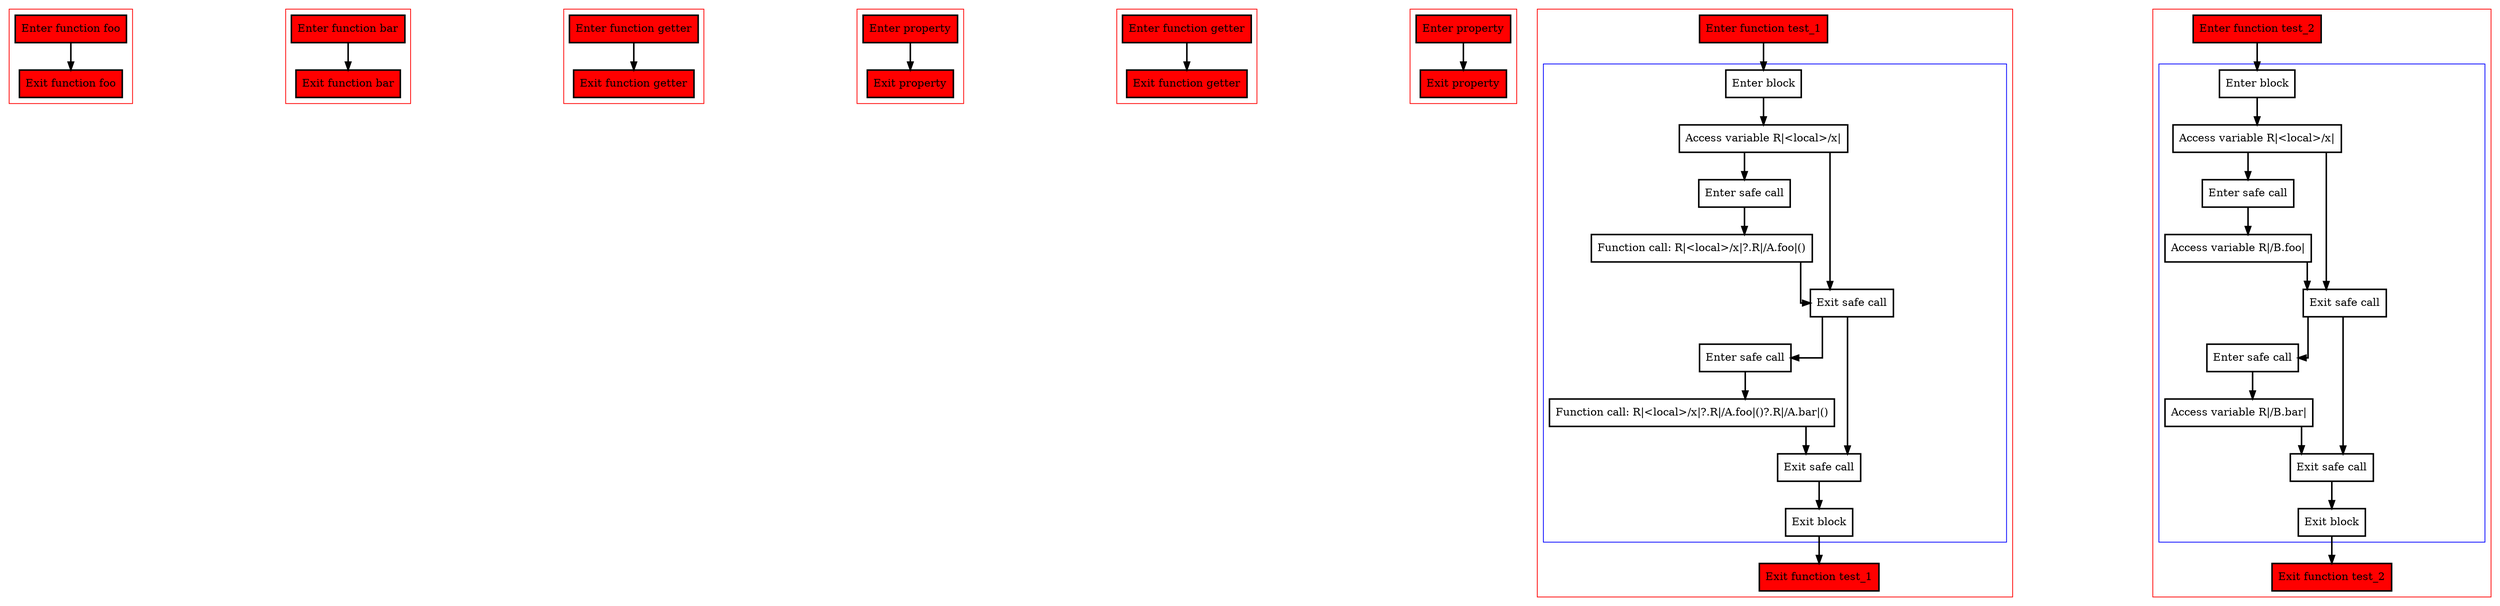digraph safeCalls_kt {
  graph [splines=ortho nodesep=3]
  node [shape=box penwidth=2]
  edge [penwidth=2]

  subgraph cluster_0 {
    color=red
    0 [label="Enter function foo" style="filled" fillcolor=red];
    1 [label="Exit function foo" style="filled" fillcolor=red];
  }

  0 -> {1};

  subgraph cluster_1 {
    color=red
    2 [label="Enter function bar" style="filled" fillcolor=red];
    3 [label="Exit function bar" style="filled" fillcolor=red];
  }

  2 -> {3};

  subgraph cluster_2 {
    color=red
    4 [label="Enter function getter" style="filled" fillcolor=red];
    5 [label="Exit function getter" style="filled" fillcolor=red];
  }

  4 -> {5};

  subgraph cluster_3 {
    color=red
    6 [label="Enter property" style="filled" fillcolor=red];
    7 [label="Exit property" style="filled" fillcolor=red];
  }

  6 -> {7};

  subgraph cluster_4 {
    color=red
    8 [label="Enter function getter" style="filled" fillcolor=red];
    9 [label="Exit function getter" style="filled" fillcolor=red];
  }

  8 -> {9};

  subgraph cluster_5 {
    color=red
    10 [label="Enter property" style="filled" fillcolor=red];
    11 [label="Exit property" style="filled" fillcolor=red];
  }

  10 -> {11};

  subgraph cluster_6 {
    color=red
    12 [label="Enter function test_1" style="filled" fillcolor=red];
    subgraph cluster_7 {
      color=blue
      13 [label="Enter block"];
      14 [label="Access variable R|<local>/x|"];
      15 [label="Enter safe call"];
      16 [label="Function call: R|<local>/x|?.R|/A.foo|()"];
      17 [label="Exit safe call"];
      18 [label="Enter safe call"];
      19 [label="Function call: R|<local>/x|?.R|/A.foo|()?.R|/A.bar|()"];
      20 [label="Exit safe call"];
      21 [label="Exit block"];
    }
    22 [label="Exit function test_1" style="filled" fillcolor=red];
  }

  12 -> {13};
  13 -> {14};
  14 -> {15 17};
  15 -> {16};
  16 -> {17};
  17 -> {18 20};
  18 -> {19};
  19 -> {20};
  20 -> {21};
  21 -> {22};

  subgraph cluster_8 {
    color=red
    23 [label="Enter function test_2" style="filled" fillcolor=red];
    subgraph cluster_9 {
      color=blue
      24 [label="Enter block"];
      25 [label="Access variable R|<local>/x|"];
      26 [label="Enter safe call"];
      27 [label="Access variable R|/B.foo|"];
      28 [label="Exit safe call"];
      29 [label="Enter safe call"];
      30 [label="Access variable R|/B.bar|"];
      31 [label="Exit safe call"];
      32 [label="Exit block"];
    }
    33 [label="Exit function test_2" style="filled" fillcolor=red];
  }

  23 -> {24};
  24 -> {25};
  25 -> {26 28};
  26 -> {27};
  27 -> {28};
  28 -> {29 31};
  29 -> {30};
  30 -> {31};
  31 -> {32};
  32 -> {33};

}
